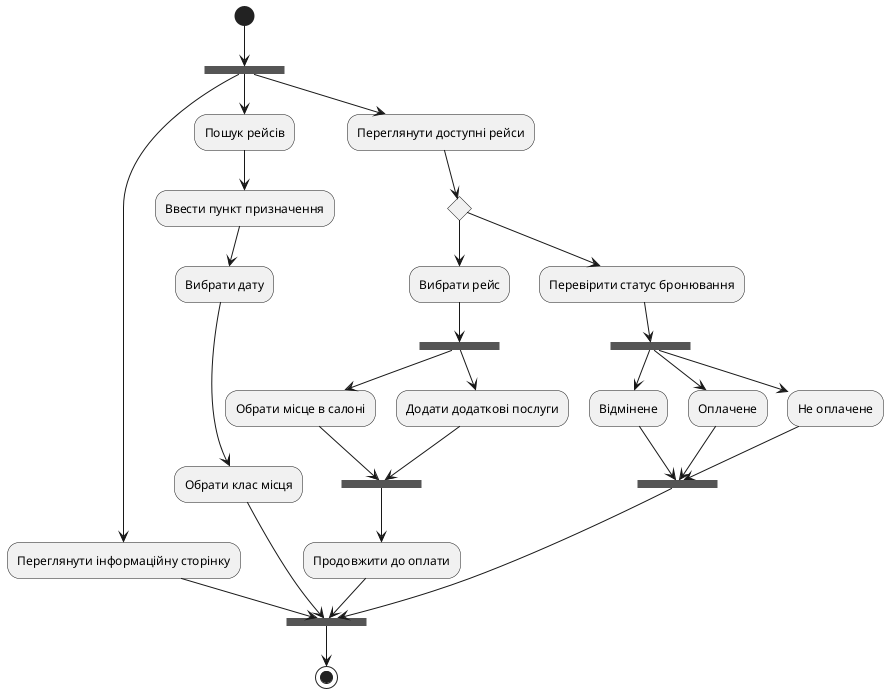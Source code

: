@startuml lab2_1

(*) --> ===A1===

--> "Переглянути інформаційну сторінку"
--> ===A2===

===A1=== --> "Пошук рейсів"
--> "Ввести пункт призначення"
--> "Вибрати дату"
--> "Обрати клас місця"
--> ===A2===

===A1=== --> "Переглянути доступні рейси"
if "" then
--> "Вибрати рейс"
--> ===B1===
===B1=== --> "Обрати місце в салоні"
--> ===B2===
===B1=== --> "Додати додаткові послуги"
--> ===B2===
--> "Продовжити до оплати"
--> ===A2===

else
--> "Перевірити статус бронювання"
--> ===C1===
===C1=== --> "Відмінене"
--> ===C2===
===C1=== --> "Оплачене"
--> ===C2===
===C1=== --> "Не оплачене"
--> ===C2===
--> ===A2===

--> (*)

@enduml

